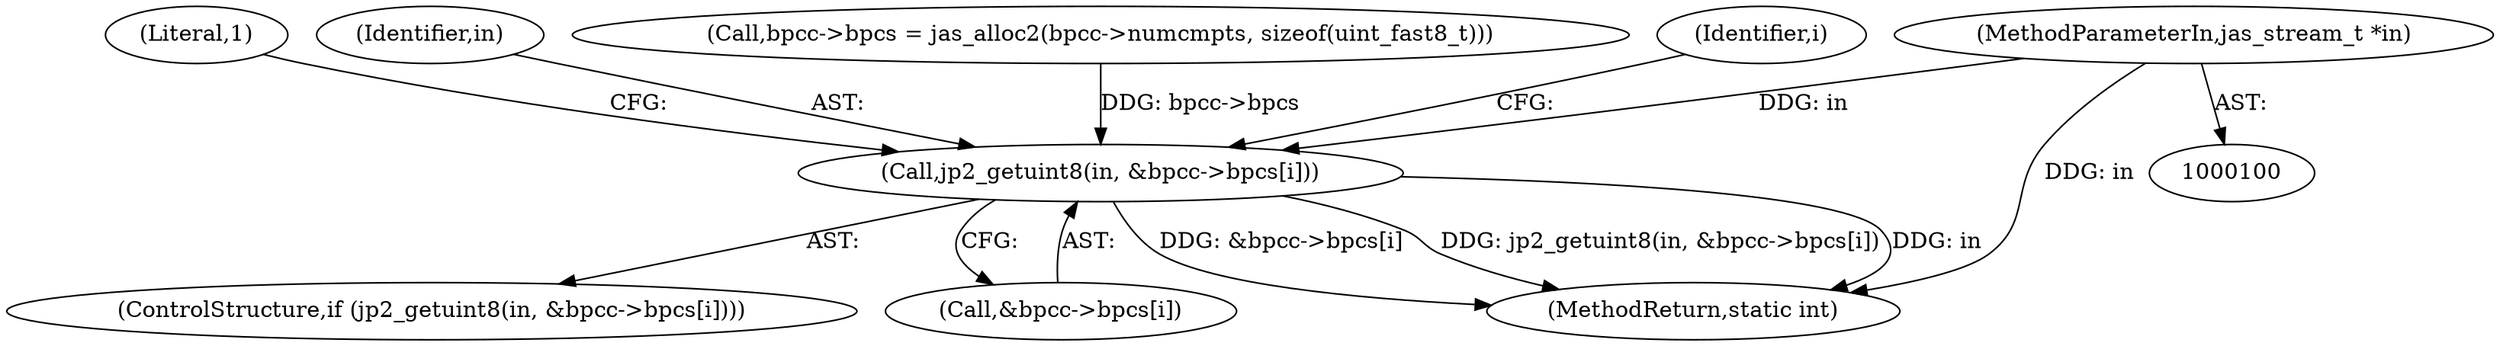 digraph "0_jasper_e96fc4fdd525fa0ede28074a7e2b1caf94b58b0d_2@pointer" {
"1000102" [label="(MethodParameterIn,jas_stream_t *in)"];
"1000155" [label="(Call,jp2_getuint8(in, &bpcc->bpcs[i]))"];
"1000166" [label="(Literal,1)"];
"1000155" [label="(Call,jp2_getuint8(in, &bpcc->bpcs[i]))"];
"1000154" [label="(ControlStructure,if (jp2_getuint8(in, &bpcc->bpcs[i])))"];
"1000156" [label="(Identifier,in)"];
"1000157" [label="(Call,&bpcc->bpcs[i])"];
"1000102" [label="(MethodParameterIn,jas_stream_t *in)"];
"1000128" [label="(Call,bpcc->bpcs = jas_alloc2(bpcc->numcmpts, sizeof(uint_fast8_t)))"];
"1000169" [label="(MethodReturn,static int)"];
"1000152" [label="(Identifier,i)"];
"1000102" -> "1000100"  [label="AST: "];
"1000102" -> "1000169"  [label="DDG: in"];
"1000102" -> "1000155"  [label="DDG: in"];
"1000155" -> "1000154"  [label="AST: "];
"1000155" -> "1000157"  [label="CFG: "];
"1000156" -> "1000155"  [label="AST: "];
"1000157" -> "1000155"  [label="AST: "];
"1000166" -> "1000155"  [label="CFG: "];
"1000152" -> "1000155"  [label="CFG: "];
"1000155" -> "1000169"  [label="DDG: &bpcc->bpcs[i]"];
"1000155" -> "1000169"  [label="DDG: jp2_getuint8(in, &bpcc->bpcs[i])"];
"1000155" -> "1000169"  [label="DDG: in"];
"1000128" -> "1000155"  [label="DDG: bpcc->bpcs"];
}
